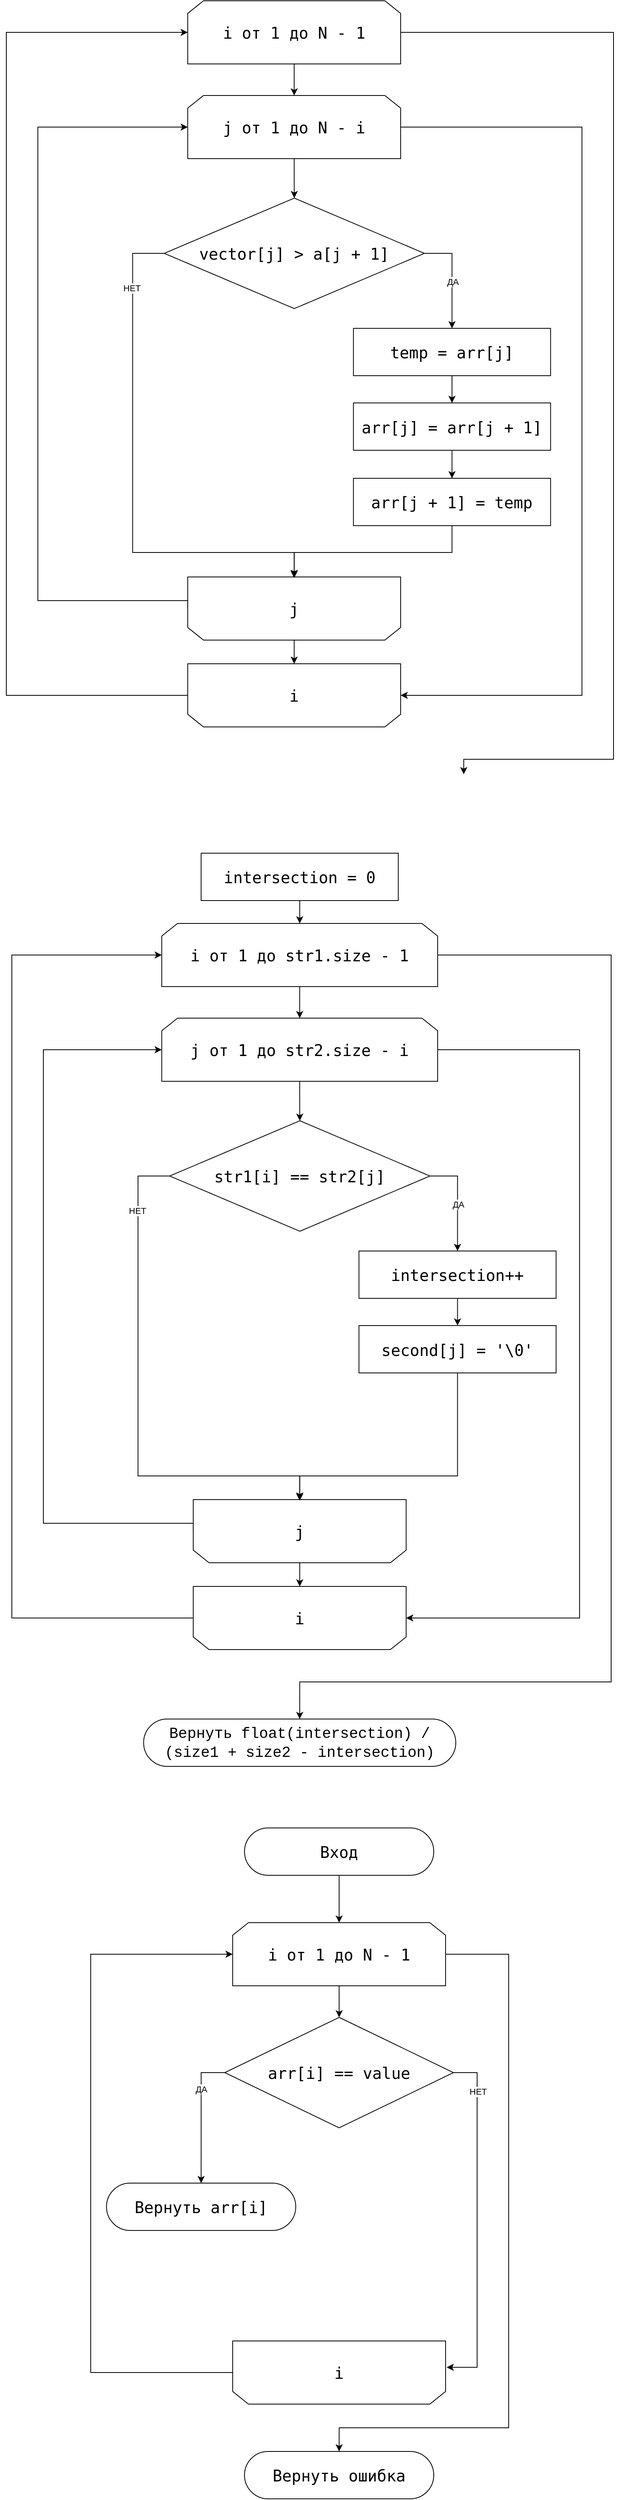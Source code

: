 <mxfile version="21.2.1" type="device">
  <diagram name="Страница 1" id="wtVSkgEkfDQkJr-zO5KV">
    <mxGraphModel dx="7997" dy="4270" grid="1" gridSize="10" guides="1" tooltips="1" connect="1" arrows="1" fold="1" page="1" pageScale="1" pageWidth="827" pageHeight="1169" math="0" shadow="0">
      <root>
        <mxCell id="0" />
        <mxCell id="1" parent="0" />
        <mxCell id="4aPuwwEGAgxGsqWh0qm--37" style="edgeStyle=orthogonalEdgeStyle;rounded=0;orthogonalLoop=1;jettySize=auto;html=1;" parent="1" source="4aPuwwEGAgxGsqWh0qm--18" edge="1">
          <mxGeometry relative="1" as="geometry">
            <mxPoint x="-219.94" y="1075" as="targetPoint" />
            <Array as="points">
              <mxPoint x="-30" y="135" />
              <mxPoint x="-30" y="1056" />
              <mxPoint x="-220" y="1056" />
            </Array>
          </mxGeometry>
        </mxCell>
        <mxCell id="4aPuwwEGAgxGsqWh0qm--38" style="edgeStyle=orthogonalEdgeStyle;rounded=0;orthogonalLoop=1;jettySize=auto;html=1;entryX=0.5;entryY=0;entryDx=0;entryDy=0;" parent="1" source="4aPuwwEGAgxGsqWh0qm--18" target="4aPuwwEGAgxGsqWh0qm--20" edge="1">
          <mxGeometry relative="1" as="geometry" />
        </mxCell>
        <mxCell id="4aPuwwEGAgxGsqWh0qm--18" value="&lt;pre&gt;&lt;font style=&quot;font-size: 20px;&quot;&gt;i от 1 до N - 1&lt;/font&gt;&lt;/pre&gt;" style="shape=loopLimit;whiteSpace=wrap;html=1;" parent="1" vertex="1">
          <mxGeometry x="-569.94" y="95" width="270" height="80" as="geometry" />
        </mxCell>
        <mxCell id="4aPuwwEGAgxGsqWh0qm--35" style="edgeStyle=orthogonalEdgeStyle;rounded=0;orthogonalLoop=1;jettySize=auto;html=1;entryX=0;entryY=0.5;entryDx=0;entryDy=0;exitX=1;exitY=0.5;exitDx=0;exitDy=0;" parent="1" source="4aPuwwEGAgxGsqWh0qm--19" target="4aPuwwEGAgxGsqWh0qm--18" edge="1">
          <mxGeometry relative="1" as="geometry">
            <Array as="points">
              <mxPoint x="-800" y="975" />
              <mxPoint x="-800" y="135" />
            </Array>
          </mxGeometry>
        </mxCell>
        <mxCell id="4aPuwwEGAgxGsqWh0qm--19" value="&lt;pre style=&quot;font-size: 20px;&quot;&gt;i&lt;/pre&gt;" style="shape=loopLimit;whiteSpace=wrap;html=1;rotation=0;direction=west;" parent="1" vertex="1">
          <mxGeometry x="-569.94" y="935" width="270" height="80" as="geometry" />
        </mxCell>
        <mxCell id="4aPuwwEGAgxGsqWh0qm--31" style="edgeStyle=orthogonalEdgeStyle;rounded=0;orthogonalLoop=1;jettySize=auto;html=1;entryX=0.5;entryY=0;entryDx=0;entryDy=0;" parent="1" source="4aPuwwEGAgxGsqWh0qm--20" target="4aPuwwEGAgxGsqWh0qm--22" edge="1">
          <mxGeometry relative="1" as="geometry" />
        </mxCell>
        <mxCell id="4aPuwwEGAgxGsqWh0qm--34" style="edgeStyle=orthogonalEdgeStyle;rounded=0;orthogonalLoop=1;jettySize=auto;html=1;entryX=0;entryY=0.5;entryDx=0;entryDy=0;exitX=1;exitY=0.5;exitDx=0;exitDy=0;" parent="1" source="4aPuwwEGAgxGsqWh0qm--20" target="4aPuwwEGAgxGsqWh0qm--19" edge="1">
          <mxGeometry relative="1" as="geometry">
            <Array as="points">
              <mxPoint x="-70" y="255" />
              <mxPoint x="-70" y="975" />
            </Array>
          </mxGeometry>
        </mxCell>
        <mxCell id="4aPuwwEGAgxGsqWh0qm--20" value="&lt;pre&gt;&lt;font style=&quot;font-size: 20px;&quot;&gt;j от 1 до N - i&lt;/font&gt;&lt;/pre&gt;" style="shape=loopLimit;whiteSpace=wrap;html=1;" parent="1" vertex="1">
          <mxGeometry x="-569.94" y="215" width="270" height="80" as="geometry" />
        </mxCell>
        <mxCell id="4aPuwwEGAgxGsqWh0qm--33" style="edgeStyle=orthogonalEdgeStyle;rounded=0;orthogonalLoop=1;jettySize=auto;html=1;entryX=0;entryY=0.5;entryDx=0;entryDy=0;exitX=1;exitY=0.5;exitDx=0;exitDy=0;" parent="1" source="4aPuwwEGAgxGsqWh0qm--21" target="4aPuwwEGAgxGsqWh0qm--20" edge="1">
          <mxGeometry relative="1" as="geometry">
            <Array as="points">
              <mxPoint x="-570" y="855" />
              <mxPoint x="-760" y="855" />
              <mxPoint x="-760" y="255" />
            </Array>
          </mxGeometry>
        </mxCell>
        <mxCell id="4aPuwwEGAgxGsqWh0qm--36" style="edgeStyle=orthogonalEdgeStyle;rounded=0;orthogonalLoop=1;jettySize=auto;html=1;entryX=0.5;entryY=1;entryDx=0;entryDy=0;" parent="1" source="4aPuwwEGAgxGsqWh0qm--21" target="4aPuwwEGAgxGsqWh0qm--19" edge="1">
          <mxGeometry relative="1" as="geometry" />
        </mxCell>
        <mxCell id="4aPuwwEGAgxGsqWh0qm--21" value="&lt;pre style=&quot;font-size: 20px;&quot;&gt;j&lt;/pre&gt;" style="shape=loopLimit;whiteSpace=wrap;html=1;rotation=0;direction=west;" parent="1" vertex="1">
          <mxGeometry x="-569.94" y="825" width="270" height="80" as="geometry" />
        </mxCell>
        <mxCell id="uUwlmoHEgd49vPioiSXm-1" style="edgeStyle=orthogonalEdgeStyle;rounded=0;orthogonalLoop=1;jettySize=auto;html=1;entryX=0.5;entryY=0;entryDx=0;entryDy=0;exitX=1;exitY=0.5;exitDx=0;exitDy=0;" edge="1" parent="1" source="4aPuwwEGAgxGsqWh0qm--22" target="4aPuwwEGAgxGsqWh0qm--23">
          <mxGeometry relative="1" as="geometry" />
        </mxCell>
        <mxCell id="uUwlmoHEgd49vPioiSXm-4" value="ДА" style="edgeLabel;html=1;align=center;verticalAlign=middle;resizable=0;points=[];" vertex="1" connectable="0" parent="uUwlmoHEgd49vPioiSXm-1">
          <mxGeometry x="0.09" y="1" relative="1" as="geometry">
            <mxPoint as="offset" />
          </mxGeometry>
        </mxCell>
        <mxCell id="uUwlmoHEgd49vPioiSXm-3" style="edgeStyle=orthogonalEdgeStyle;rounded=0;orthogonalLoop=1;jettySize=auto;html=1;exitX=0;exitY=0.5;exitDx=0;exitDy=0;entryX=0.5;entryY=0.983;entryDx=0;entryDy=0;entryPerimeter=0;" edge="1" parent="1" source="4aPuwwEGAgxGsqWh0qm--22" target="4aPuwwEGAgxGsqWh0qm--21">
          <mxGeometry relative="1" as="geometry">
            <mxPoint x="-434.8" y="824" as="targetPoint" />
            <Array as="points">
              <mxPoint x="-639.8" y="415" />
              <mxPoint x="-639.8" y="794" />
              <mxPoint x="-434.8" y="794" />
            </Array>
          </mxGeometry>
        </mxCell>
        <mxCell id="uUwlmoHEgd49vPioiSXm-5" value="НЕТ" style="edgeLabel;html=1;align=center;verticalAlign=middle;resizable=0;points=[];" vertex="1" connectable="0" parent="uUwlmoHEgd49vPioiSXm-3">
          <mxGeometry x="-0.746" y="-1" relative="1" as="geometry">
            <mxPoint as="offset" />
          </mxGeometry>
        </mxCell>
        <mxCell id="4aPuwwEGAgxGsqWh0qm--22" value="&lt;pre&gt;&lt;font style=&quot;font-size: 20px;&quot;&gt;vector[j] &amp;gt; a[j + 1]&lt;/font&gt;&lt;/pre&gt;" style="rhombus;whiteSpace=wrap;html=1;" parent="1" vertex="1">
          <mxGeometry x="-599.8" y="345" width="330" height="140" as="geometry" />
        </mxCell>
        <mxCell id="4aPuwwEGAgxGsqWh0qm--29" style="edgeStyle=orthogonalEdgeStyle;rounded=0;orthogonalLoop=1;jettySize=auto;html=1;entryX=0.5;entryY=0;entryDx=0;entryDy=0;" parent="1" source="4aPuwwEGAgxGsqWh0qm--23" target="4aPuwwEGAgxGsqWh0qm--25" edge="1">
          <mxGeometry relative="1" as="geometry" />
        </mxCell>
        <mxCell id="4aPuwwEGAgxGsqWh0qm--23" value="&lt;pre&gt;&lt;font style=&quot;font-size: 20px;&quot;&gt;temp = arr[j]&lt;/font&gt;&lt;/pre&gt;" style="rounded=0;whiteSpace=wrap;html=1;" parent="1" vertex="1">
          <mxGeometry x="-359.8" y="510" width="250" height="60" as="geometry" />
        </mxCell>
        <mxCell id="uUwlmoHEgd49vPioiSXm-2" style="edgeStyle=orthogonalEdgeStyle;rounded=0;orthogonalLoop=1;jettySize=auto;html=1;entryX=0.5;entryY=1;entryDx=0;entryDy=0;" edge="1" parent="1" source="4aPuwwEGAgxGsqWh0qm--24" target="4aPuwwEGAgxGsqWh0qm--21">
          <mxGeometry relative="1" as="geometry">
            <Array as="points">
              <mxPoint x="-234.8" y="794" />
              <mxPoint x="-434.8" y="794" />
            </Array>
          </mxGeometry>
        </mxCell>
        <mxCell id="4aPuwwEGAgxGsqWh0qm--24" value="&lt;pre&gt;&lt;font style=&quot;font-size: 20px;&quot;&gt;arr[j + 1] = temp&lt;/font&gt;&lt;/pre&gt;" style="rounded=0;whiteSpace=wrap;html=1;" parent="1" vertex="1">
          <mxGeometry x="-359.8" y="700" width="250" height="60" as="geometry" />
        </mxCell>
        <mxCell id="4aPuwwEGAgxGsqWh0qm--30" style="edgeStyle=orthogonalEdgeStyle;rounded=0;orthogonalLoop=1;jettySize=auto;html=1;entryX=0.5;entryY=0;entryDx=0;entryDy=0;" parent="1" source="4aPuwwEGAgxGsqWh0qm--25" target="4aPuwwEGAgxGsqWh0qm--24" edge="1">
          <mxGeometry relative="1" as="geometry" />
        </mxCell>
        <mxCell id="4aPuwwEGAgxGsqWh0qm--25" value="&lt;pre&gt;&lt;font style=&quot;font-size: 20px;&quot;&gt;arr[j] = arr[j + 1]&lt;/font&gt;&lt;/pre&gt;" style="rounded=0;whiteSpace=wrap;html=1;" parent="1" vertex="1">
          <mxGeometry x="-359.8" y="604.5" width="250" height="60" as="geometry" />
        </mxCell>
        <mxCell id="4aPuwwEGAgxGsqWh0qm--44" style="edgeStyle=orthogonalEdgeStyle;rounded=0;orthogonalLoop=1;jettySize=auto;html=1;entryX=0.5;entryY=0;entryDx=0;entryDy=0;" parent="1" source="4aPuwwEGAgxGsqWh0qm--39" target="4aPuwwEGAgxGsqWh0qm--41" edge="1">
          <mxGeometry relative="1" as="geometry" />
        </mxCell>
        <mxCell id="4aPuwwEGAgxGsqWh0qm--62" style="edgeStyle=orthogonalEdgeStyle;rounded=0;orthogonalLoop=1;jettySize=auto;html=1;entryX=0.5;entryY=0;entryDx=0;entryDy=0;" parent="1" source="4aPuwwEGAgxGsqWh0qm--39" target="4aPuwwEGAgxGsqWh0qm--63" edge="1">
          <mxGeometry relative="1" as="geometry">
            <mxPoint x="-142.94" y="3220" as="targetPoint" />
            <Array as="points">
              <mxPoint x="-162.94" y="2570" />
              <mxPoint x="-162.94" y="3170" />
              <mxPoint x="-377.94" y="3170" />
            </Array>
          </mxGeometry>
        </mxCell>
        <mxCell id="4aPuwwEGAgxGsqWh0qm--39" value="&lt;pre&gt;&lt;font style=&quot;font-size: 20px;&quot;&gt;i от 1 до N - 1&lt;/font&gt;&lt;/pre&gt;" style="shape=loopLimit;whiteSpace=wrap;html=1;" parent="1" vertex="1">
          <mxGeometry x="-512.94" y="2530" width="270" height="80" as="geometry" />
        </mxCell>
        <mxCell id="4aPuwwEGAgxGsqWh0qm--43" style="edgeStyle=orthogonalEdgeStyle;rounded=0;orthogonalLoop=1;jettySize=auto;html=1;entryX=0;entryY=0.5;entryDx=0;entryDy=0;exitX=1;exitY=0.5;exitDx=0;exitDy=0;" parent="1" source="4aPuwwEGAgxGsqWh0qm--40" target="4aPuwwEGAgxGsqWh0qm--39" edge="1">
          <mxGeometry relative="1" as="geometry">
            <Array as="points">
              <mxPoint x="-692.94" y="3100" />
              <mxPoint x="-692.94" y="2570" />
            </Array>
          </mxGeometry>
        </mxCell>
        <mxCell id="4aPuwwEGAgxGsqWh0qm--40" value="&lt;pre style=&quot;font-size: 20px;&quot;&gt;i&lt;/pre&gt;" style="shape=loopLimit;whiteSpace=wrap;html=1;rotation=0;direction=west;" parent="1" vertex="1">
          <mxGeometry x="-512.94" y="3060" width="270" height="80" as="geometry" />
        </mxCell>
        <mxCell id="4aPuwwEGAgxGsqWh0qm--42" style="edgeStyle=orthogonalEdgeStyle;rounded=0;orthogonalLoop=1;jettySize=auto;html=1;entryX=-0.005;entryY=0.582;entryDx=0;entryDy=0;entryPerimeter=0;exitX=1;exitY=0.5;exitDx=0;exitDy=0;" parent="1" source="4aPuwwEGAgxGsqWh0qm--41" target="4aPuwwEGAgxGsqWh0qm--40" edge="1">
          <mxGeometry relative="1" as="geometry">
            <Array as="points">
              <mxPoint x="-202.94" y="2720" />
              <mxPoint x="-202.94" y="3093" />
            </Array>
          </mxGeometry>
        </mxCell>
        <mxCell id="4aPuwwEGAgxGsqWh0qm--48" value="НЕТ" style="edgeLabel;html=1;align=center;verticalAlign=middle;resizable=0;points=[];" parent="4aPuwwEGAgxGsqWh0qm--42" vertex="1" connectable="0">
          <mxGeometry x="-0.756" y="1" relative="1" as="geometry">
            <mxPoint as="offset" />
          </mxGeometry>
        </mxCell>
        <mxCell id="4aPuwwEGAgxGsqWh0qm--46" style="edgeStyle=orthogonalEdgeStyle;rounded=0;orthogonalLoop=1;jettySize=auto;html=1;entryX=0.5;entryY=0;entryDx=0;entryDy=0;exitX=0;exitY=0.5;exitDx=0;exitDy=0;" parent="1" source="4aPuwwEGAgxGsqWh0qm--41" target="4aPuwwEGAgxGsqWh0qm--45" edge="1">
          <mxGeometry relative="1" as="geometry" />
        </mxCell>
        <mxCell id="4aPuwwEGAgxGsqWh0qm--49" value="ДА" style="edgeLabel;html=1;align=center;verticalAlign=middle;resizable=0;points=[];" parent="4aPuwwEGAgxGsqWh0qm--46" vertex="1" connectable="0">
          <mxGeometry x="-0.26" y="1" relative="1" as="geometry">
            <mxPoint x="-1" y="-12" as="offset" />
          </mxGeometry>
        </mxCell>
        <mxCell id="4aPuwwEGAgxGsqWh0qm--41" value="&lt;pre&gt;&lt;font style=&quot;font-size: 20px;&quot;&gt;arr[i] == value&lt;/font&gt;&lt;/pre&gt;" style="rhombus;whiteSpace=wrap;html=1;" parent="1" vertex="1">
          <mxGeometry x="-522.94" y="2650" width="290" height="140" as="geometry" />
        </mxCell>
        <mxCell id="4aPuwwEGAgxGsqWh0qm--45" value="&lt;pre&gt;&lt;font style=&quot;font-size: 20px;&quot;&gt;Вернуть arr[i]&lt;/font&gt;&lt;/pre&gt;" style="rounded=1;whiteSpace=wrap;html=1;arcSize=50;" parent="1" vertex="1">
          <mxGeometry x="-672.94" y="2860" width="240" height="60" as="geometry" />
        </mxCell>
        <mxCell id="4aPuwwEGAgxGsqWh0qm--61" style="edgeStyle=orthogonalEdgeStyle;rounded=0;orthogonalLoop=1;jettySize=auto;html=1;entryX=0.5;entryY=0;entryDx=0;entryDy=0;" parent="1" source="4aPuwwEGAgxGsqWh0qm--60" target="4aPuwwEGAgxGsqWh0qm--39" edge="1">
          <mxGeometry relative="1" as="geometry" />
        </mxCell>
        <mxCell id="4aPuwwEGAgxGsqWh0qm--60" value="&lt;pre&gt;&lt;font style=&quot;font-size: 20px;&quot;&gt;Вход&lt;/font&gt;&lt;/pre&gt;" style="rounded=1;whiteSpace=wrap;html=1;arcSize=50;" parent="1" vertex="1">
          <mxGeometry x="-497.94" y="2410" width="240" height="60" as="geometry" />
        </mxCell>
        <mxCell id="4aPuwwEGAgxGsqWh0qm--63" value="&lt;pre&gt;&lt;font style=&quot;font-size: 20px;&quot;&gt;Вернуть ошибка&lt;/font&gt;&lt;/pre&gt;" style="rounded=1;whiteSpace=wrap;html=1;arcSize=50;" parent="1" vertex="1">
          <mxGeometry x="-497.94" y="3200" width="240" height="60" as="geometry" />
        </mxCell>
        <mxCell id="uUwlmoHEgd49vPioiSXm-7" style="edgeStyle=orthogonalEdgeStyle;rounded=0;orthogonalLoop=1;jettySize=auto;html=1;entryX=0.5;entryY=0;entryDx=0;entryDy=0;" edge="1" source="uUwlmoHEgd49vPioiSXm-9" parent="1" target="uUwlmoHEgd49vPioiSXm-34">
          <mxGeometry relative="1" as="geometry">
            <mxPoint x="-212.94" y="2244" as="targetPoint" />
            <Array as="points">
              <mxPoint x="-33" y="1304" />
              <mxPoint x="-33" y="2225" />
              <mxPoint x="-428" y="2225" />
            </Array>
          </mxGeometry>
        </mxCell>
        <mxCell id="uUwlmoHEgd49vPioiSXm-8" style="edgeStyle=orthogonalEdgeStyle;rounded=0;orthogonalLoop=1;jettySize=auto;html=1;entryX=0.5;entryY=0;entryDx=0;entryDy=0;" edge="1" source="uUwlmoHEgd49vPioiSXm-9" target="uUwlmoHEgd49vPioiSXm-14" parent="1">
          <mxGeometry relative="1" as="geometry" />
        </mxCell>
        <mxCell id="uUwlmoHEgd49vPioiSXm-9" value="&lt;pre&gt;&lt;font style=&quot;font-size: 20px;&quot;&gt;i от 1 до str1.size - 1&lt;/font&gt;&lt;/pre&gt;" style="shape=loopLimit;whiteSpace=wrap;html=1;" vertex="1" parent="1">
          <mxGeometry x="-602.88" y="1264" width="349.88" height="80" as="geometry" />
        </mxCell>
        <mxCell id="uUwlmoHEgd49vPioiSXm-10" style="edgeStyle=orthogonalEdgeStyle;rounded=0;orthogonalLoop=1;jettySize=auto;html=1;entryX=0;entryY=0.5;entryDx=0;entryDy=0;exitX=1;exitY=0.5;exitDx=0;exitDy=0;" edge="1" source="uUwlmoHEgd49vPioiSXm-11" target="uUwlmoHEgd49vPioiSXm-9" parent="1">
          <mxGeometry relative="1" as="geometry">
            <Array as="points">
              <mxPoint x="-793" y="2144" />
              <mxPoint x="-793" y="1304" />
            </Array>
          </mxGeometry>
        </mxCell>
        <mxCell id="uUwlmoHEgd49vPioiSXm-11" value="&lt;pre style=&quot;font-size: 20px;&quot;&gt;i&lt;/pre&gt;" style="shape=loopLimit;whiteSpace=wrap;html=1;rotation=0;direction=west;" vertex="1" parent="1">
          <mxGeometry x="-562.94" y="2104" width="270" height="80" as="geometry" />
        </mxCell>
        <mxCell id="uUwlmoHEgd49vPioiSXm-12" style="edgeStyle=orthogonalEdgeStyle;rounded=0;orthogonalLoop=1;jettySize=auto;html=1;entryX=0.5;entryY=0;entryDx=0;entryDy=0;" edge="1" source="uUwlmoHEgd49vPioiSXm-14" target="uUwlmoHEgd49vPioiSXm-22" parent="1">
          <mxGeometry relative="1" as="geometry" />
        </mxCell>
        <mxCell id="uUwlmoHEgd49vPioiSXm-13" style="edgeStyle=orthogonalEdgeStyle;rounded=0;orthogonalLoop=1;jettySize=auto;html=1;entryX=0;entryY=0.5;entryDx=0;entryDy=0;exitX=1;exitY=0.5;exitDx=0;exitDy=0;" edge="1" source="uUwlmoHEgd49vPioiSXm-14" target="uUwlmoHEgd49vPioiSXm-11" parent="1">
          <mxGeometry relative="1" as="geometry">
            <Array as="points">
              <mxPoint x="-73" y="1424" />
              <mxPoint x="-73" y="2144" />
            </Array>
          </mxGeometry>
        </mxCell>
        <mxCell id="uUwlmoHEgd49vPioiSXm-14" value="&lt;pre&gt;&lt;font style=&quot;font-size: 20px;&quot;&gt;j от 1 до str2.size - i&lt;/font&gt;&lt;/pre&gt;" style="shape=loopLimit;whiteSpace=wrap;html=1;" vertex="1" parent="1">
          <mxGeometry x="-602.88" y="1384" width="349.88" height="80" as="geometry" />
        </mxCell>
        <mxCell id="uUwlmoHEgd49vPioiSXm-15" style="edgeStyle=orthogonalEdgeStyle;rounded=0;orthogonalLoop=1;jettySize=auto;html=1;entryX=0;entryY=0.5;entryDx=0;entryDy=0;exitX=1;exitY=0.5;exitDx=0;exitDy=0;" edge="1" source="uUwlmoHEgd49vPioiSXm-17" target="uUwlmoHEgd49vPioiSXm-14" parent="1">
          <mxGeometry relative="1" as="geometry">
            <Array as="points">
              <mxPoint x="-563" y="2024" />
              <mxPoint x="-753" y="2024" />
              <mxPoint x="-753" y="1424" />
            </Array>
          </mxGeometry>
        </mxCell>
        <mxCell id="uUwlmoHEgd49vPioiSXm-16" style="edgeStyle=orthogonalEdgeStyle;rounded=0;orthogonalLoop=1;jettySize=auto;html=1;entryX=0.5;entryY=1;entryDx=0;entryDy=0;" edge="1" source="uUwlmoHEgd49vPioiSXm-17" target="uUwlmoHEgd49vPioiSXm-11" parent="1">
          <mxGeometry relative="1" as="geometry" />
        </mxCell>
        <mxCell id="uUwlmoHEgd49vPioiSXm-17" value="&lt;pre style=&quot;font-size: 20px;&quot;&gt;j&lt;/pre&gt;" style="shape=loopLimit;whiteSpace=wrap;html=1;rotation=0;direction=west;" vertex="1" parent="1">
          <mxGeometry x="-562.94" y="1994" width="270" height="80" as="geometry" />
        </mxCell>
        <mxCell id="uUwlmoHEgd49vPioiSXm-18" style="edgeStyle=orthogonalEdgeStyle;rounded=0;orthogonalLoop=1;jettySize=auto;html=1;entryX=0.5;entryY=0;entryDx=0;entryDy=0;exitX=1;exitY=0.5;exitDx=0;exitDy=0;" edge="1" source="uUwlmoHEgd49vPioiSXm-22" target="uUwlmoHEgd49vPioiSXm-24" parent="1">
          <mxGeometry relative="1" as="geometry" />
        </mxCell>
        <mxCell id="uUwlmoHEgd49vPioiSXm-19" value="ДА" style="edgeLabel;html=1;align=center;verticalAlign=middle;resizable=0;points=[];" vertex="1" connectable="0" parent="uUwlmoHEgd49vPioiSXm-18">
          <mxGeometry x="0.09" y="1" relative="1" as="geometry">
            <mxPoint as="offset" />
          </mxGeometry>
        </mxCell>
        <mxCell id="uUwlmoHEgd49vPioiSXm-20" style="edgeStyle=orthogonalEdgeStyle;rounded=0;orthogonalLoop=1;jettySize=auto;html=1;exitX=0;exitY=0.5;exitDx=0;exitDy=0;entryX=0.5;entryY=0.983;entryDx=0;entryDy=0;entryPerimeter=0;" edge="1" source="uUwlmoHEgd49vPioiSXm-22" target="uUwlmoHEgd49vPioiSXm-17" parent="1">
          <mxGeometry relative="1" as="geometry">
            <mxPoint x="-427.8" y="1993" as="targetPoint" />
            <Array as="points">
              <mxPoint x="-633" y="1584" />
              <mxPoint x="-633" y="1964" />
              <mxPoint x="-428" y="1964" />
            </Array>
          </mxGeometry>
        </mxCell>
        <mxCell id="uUwlmoHEgd49vPioiSXm-21" value="НЕТ" style="edgeLabel;html=1;align=center;verticalAlign=middle;resizable=0;points=[];" vertex="1" connectable="0" parent="uUwlmoHEgd49vPioiSXm-20">
          <mxGeometry x="-0.746" y="-1" relative="1" as="geometry">
            <mxPoint as="offset" />
          </mxGeometry>
        </mxCell>
        <mxCell id="uUwlmoHEgd49vPioiSXm-22" value="&lt;pre&gt;&lt;font style=&quot;font-size: 20px;&quot;&gt;str1[i] == str2[j]&lt;/font&gt;&lt;/pre&gt;" style="rhombus;whiteSpace=wrap;html=1;" vertex="1" parent="1">
          <mxGeometry x="-592.8" y="1514" width="330" height="140" as="geometry" />
        </mxCell>
        <mxCell id="uUwlmoHEgd49vPioiSXm-23" style="edgeStyle=orthogonalEdgeStyle;rounded=0;orthogonalLoop=1;jettySize=auto;html=1;entryX=0.5;entryY=0;entryDx=0;entryDy=0;" edge="1" source="uUwlmoHEgd49vPioiSXm-24" target="uUwlmoHEgd49vPioiSXm-28" parent="1">
          <mxGeometry relative="1" as="geometry" />
        </mxCell>
        <mxCell id="uUwlmoHEgd49vPioiSXm-24" value="&lt;pre&gt;&lt;font style=&quot;font-size: 20px;&quot;&gt;intersection++&lt;/font&gt;&lt;/pre&gt;" style="rounded=0;whiteSpace=wrap;html=1;" vertex="1" parent="1">
          <mxGeometry x="-352.8" y="1679" width="250" height="60" as="geometry" />
        </mxCell>
        <mxCell id="uUwlmoHEgd49vPioiSXm-32" style="edgeStyle=orthogonalEdgeStyle;rounded=0;orthogonalLoop=1;jettySize=auto;html=1;entryX=0.5;entryY=1;entryDx=0;entryDy=0;" edge="1" parent="1" source="uUwlmoHEgd49vPioiSXm-28" target="uUwlmoHEgd49vPioiSXm-17">
          <mxGeometry relative="1" as="geometry">
            <Array as="points">
              <mxPoint x="-228" y="1964" />
              <mxPoint x="-428" y="1964" />
            </Array>
          </mxGeometry>
        </mxCell>
        <mxCell id="uUwlmoHEgd49vPioiSXm-28" value="&lt;pre&gt;&lt;font style=&quot;font-size: 20px;&quot;&gt;second[j] = &#39;\0&#39;&lt;/font&gt;&lt;/pre&gt;" style="rounded=0;whiteSpace=wrap;html=1;" vertex="1" parent="1">
          <mxGeometry x="-352.8" y="1773.5" width="250" height="60" as="geometry" />
        </mxCell>
        <mxCell id="uUwlmoHEgd49vPioiSXm-31" style="edgeStyle=orthogonalEdgeStyle;rounded=0;orthogonalLoop=1;jettySize=auto;html=1;entryX=0.5;entryY=0;entryDx=0;entryDy=0;" edge="1" parent="1" source="uUwlmoHEgd49vPioiSXm-30" target="uUwlmoHEgd49vPioiSXm-9">
          <mxGeometry relative="1" as="geometry" />
        </mxCell>
        <mxCell id="uUwlmoHEgd49vPioiSXm-30" value="&lt;pre&gt;&lt;font style=&quot;font-size: 20px;&quot;&gt;intersection = 0&lt;/font&gt;&lt;/pre&gt;" style="rounded=0;whiteSpace=wrap;html=1;" vertex="1" parent="1">
          <mxGeometry x="-552.94" y="1175" width="250" height="60" as="geometry" />
        </mxCell>
        <mxCell id="uUwlmoHEgd49vPioiSXm-34" value="&lt;h2 style=&quot;font-size: 19px;&quot;&gt;&lt;span style=&quot;font-weight: normal;&quot;&gt;&lt;font face=&quot;Courier New&quot;&gt;&lt;font style=&quot;font-size: 19px;&quot;&gt;Вернуть &lt;/font&gt;&lt;span style=&quot;background-color: rgb(255, 255, 255);&quot;&gt;float(intersection) / (size1 + size2 - intersection)&lt;/span&gt;&lt;/font&gt;&lt;/span&gt;&lt;/h2&gt;" style="rounded=1;whiteSpace=wrap;html=1;arcSize=50;" vertex="1" parent="1">
          <mxGeometry x="-625.88" y="2272" width="395.88" height="60" as="geometry" />
        </mxCell>
      </root>
    </mxGraphModel>
  </diagram>
</mxfile>
